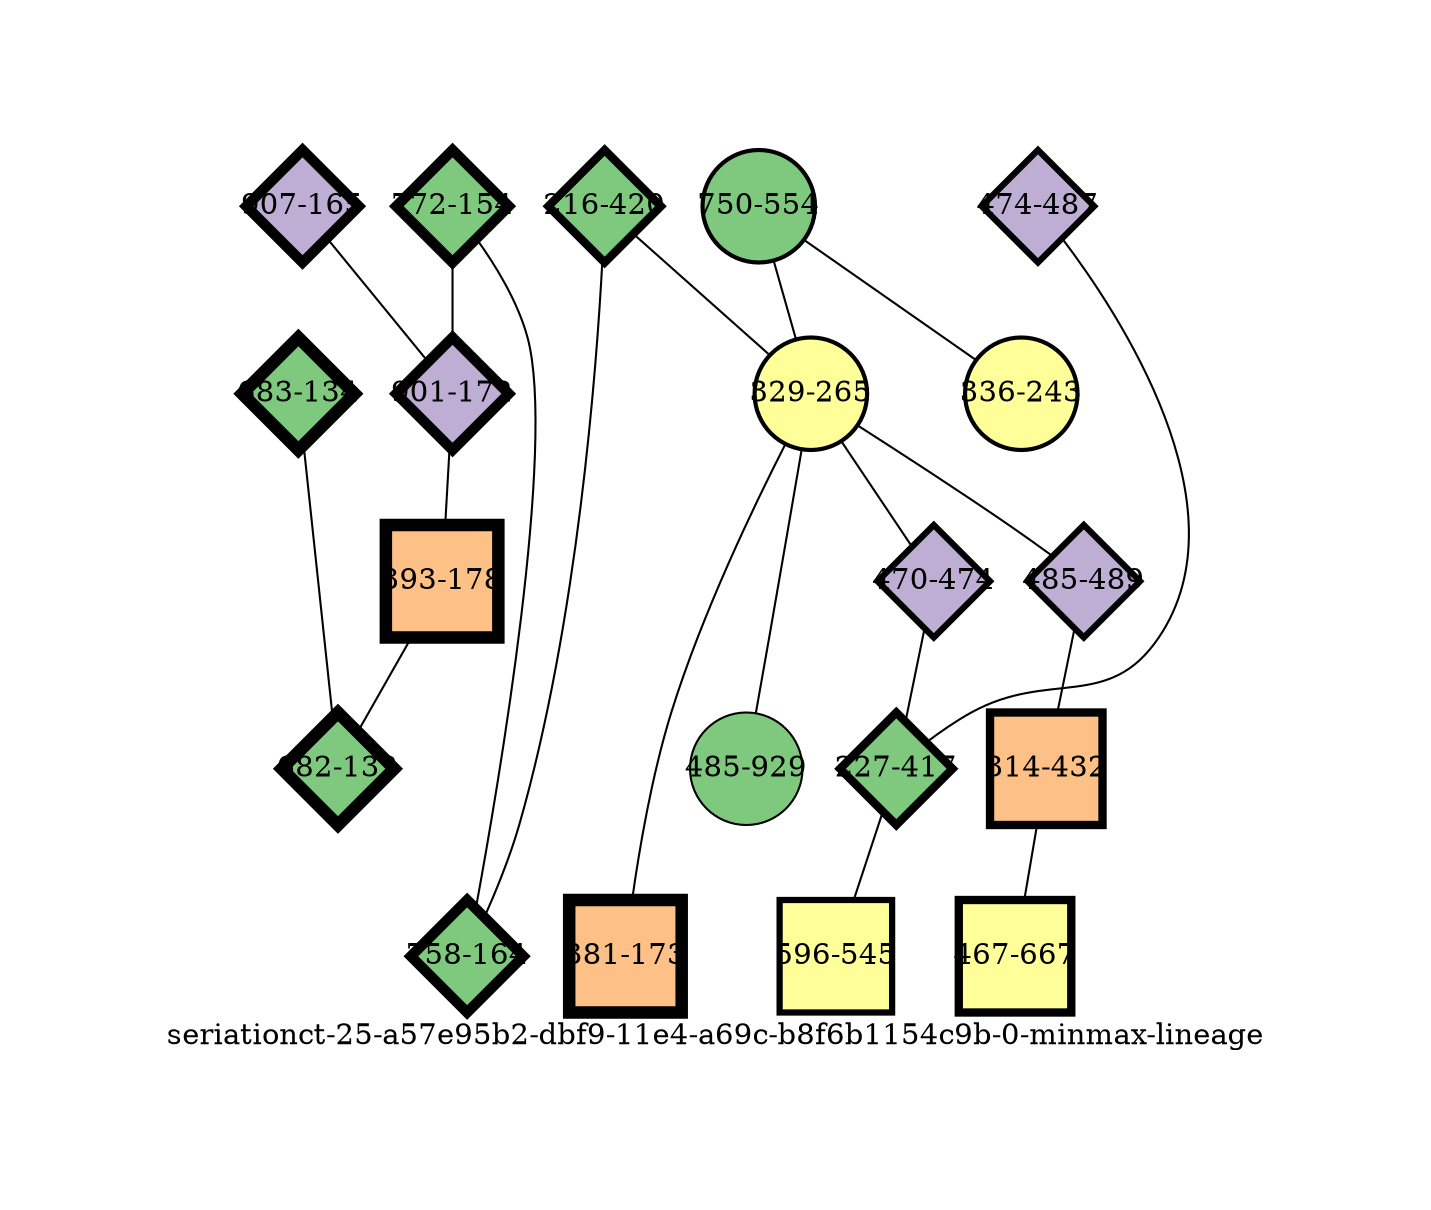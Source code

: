 strict graph "seriationct-25-a57e95b2-dbf9-11e4-a69c-b8f6b1154c9b-0-minmax-lineage" {
labelloc=b;
ratio=auto;
pad="1.0";
label="seriationct-25-a57e95b2-dbf9-11e4-a69c-b8f6b1154c9b-0-minmax-lineage";
node [width="0.75", style=filled, fixedsize=true, height="0.75", shape=circle, label=""];
0 [xCoordinate="154.0", appears_in_slice=5, yCoordinate="772.0", colorscheme=accent6, lineage_id=2, short_label="772-154", label="772-154", shape=diamond, cluster_id=0, fillcolor=1, size="500.0", id=1, penwidth="5.0"];
1 [xCoordinate="487.0", appears_in_slice=3, yCoordinate="474.0", colorscheme=accent6, lineage_id=2, short_label="474-487", label="474-487", shape=diamond, cluster_id=1, fillcolor=2, size="500.0", id=0, penwidth="3.0"];
2 [xCoordinate="420.0", appears_in_slice=4, yCoordinate="216.0", colorscheme=accent6, lineage_id=2, short_label="216-420", label="216-420", shape=diamond, cluster_id=0, fillcolor=1, size="500.0", id=2, penwidth="4.0"];
3 [xCoordinate="554.0", appears_in_slice=2, yCoordinate="750.0", colorscheme=accent6, lineage_id=0, short_label="750-554", label="750-554", shape=circle, cluster_id=0, fillcolor=1, size="500.0", id=3, penwidth="2.0"];
4 [xCoordinate="165.0", appears_in_slice=5, yCoordinate="907.0", colorscheme=accent6, lineage_id=2, short_label="907-165", label="907-165", shape=diamond, cluster_id=1, fillcolor=2, size="500.0", id=4, penwidth="5.0"];
5 [xCoordinate="243.0", appears_in_slice=2, yCoordinate="336.0", colorscheme=accent6, lineage_id=0, short_label="336-243", label="336-243", shape=circle, cluster_id=3, fillcolor=4, size="500.0", id=5, penwidth="2.0"];
6 [xCoordinate="172.0", appears_in_slice=5, yCoordinate="901.0", colorscheme=accent6, lineage_id=2, short_label="901-172", label="901-172", shape=diamond, cluster_id=1, fillcolor=2, size="500.0", id=10, penwidth="5.0"];
7 [xCoordinate="265.0", appears_in_slice=2, yCoordinate="329.0", colorscheme=accent6, lineage_id=0, short_label="329-265", label="329-265", shape=circle, cluster_id=3, fillcolor=4, size="500.0", id=7, penwidth="2.0"];
8 [xCoordinate="178.0", appears_in_slice=6, yCoordinate="393.0", colorscheme=accent6, lineage_id=1, short_label="393-178", label="393-178", shape=square, cluster_id=2, fillcolor=3, size="500.0", id=8, penwidth="6.0"];
9 [xCoordinate="489.0", appears_in_slice=3, yCoordinate="485.0", colorscheme=accent6, lineage_id=2, short_label="485-489", label="485-489", shape=diamond, cluster_id=1, fillcolor=2, size="500.0", id=9, penwidth="3.0"];
10 [xCoordinate="929.0", appears_in_slice=1, yCoordinate="485.0", colorscheme=accent6, lineage_id=0, short_label="485-929", label="485-929", shape=circle, cluster_id=0, fillcolor=1, size="500.0", id=17, penwidth="1.0"];
11 [xCoordinate="474.0", appears_in_slice=3, yCoordinate="470.0", colorscheme=accent6, lineage_id=2, short_label="470-474", label="470-474", shape=diamond, cluster_id=1, fillcolor=2, size="500.0", id=11, penwidth="3.0"];
12 [xCoordinate="134.0", appears_in_slice=6, yCoordinate="683.0", colorscheme=accent6, lineage_id=2, short_label="683-134", label="683-134", shape=diamond, cluster_id=0, fillcolor=1, size="500.0", id=12, penwidth="6.0"];
13 [xCoordinate="432.0", appears_in_slice=4, yCoordinate="314.0", colorscheme=accent6, lineage_id=1, short_label="314-432", label="314-432", shape=square, cluster_id=2, fillcolor=3, size="500.0", id=13, penwidth="4.0"];
14 [xCoordinate="417.0", appears_in_slice=4, yCoordinate="227.0", colorscheme=accent6, lineage_id=2, short_label="227-417", label="227-417", shape=diamond, cluster_id=0, fillcolor=1, size="500.0", id=15, penwidth="4.0"];
15 [xCoordinate="132.0", appears_in_slice=6, yCoordinate="682.0", colorscheme=accent6, lineage_id=2, short_label="682-132", label="682-132", shape=diamond, cluster_id=0, fillcolor=1, size="500.0", id=14, penwidth="6.0"];
16 [xCoordinate="667.0", appears_in_slice=4, yCoordinate="467.0", colorscheme=accent6, lineage_id=1, short_label="467-667", label="467-667", shape=square, cluster_id=3, fillcolor=4, size="500.0", id=6, penwidth="4.0"];
17 [xCoordinate="173.0", appears_in_slice=6, yCoordinate="381.0", colorscheme=accent6, lineage_id=1, short_label="381-173", label="381-173", shape=square, cluster_id=2, fillcolor=3, size="500.0", id=16, penwidth="6.0"];
18 [xCoordinate="545.0", appears_in_slice=3, yCoordinate="596.0", colorscheme=accent6, lineage_id=1, short_label="596-545", label="596-545", shape=square, cluster_id=3, fillcolor=4, size="500.0", id=18, penwidth="3.0"];
19 [xCoordinate="164.0", appears_in_slice=5, yCoordinate="758.0", colorscheme=accent6, lineage_id=2, short_label="758-164", label="758-164", shape=diamond, cluster_id=0, fillcolor=1, size="500.0", id=19, penwidth="5.0"];
0 -- 19  [inverseweight="47.6731294623", weight="0.0209761769634"];
0 -- 6  [inverseweight="1.41144982653", weight="0.708491354923"];
1 -- 14  [inverseweight="1.15006058679", weight="0.869519407489"];
2 -- 19  [inverseweight="1.45002478114", weight="0.689643386106"];
2 -- 7  [inverseweight="1.46470826137", weight="0.682729814788"];
3 -- 5  [inverseweight="26.1354186745", weight="0.0382622529394"];
3 -- 7  [inverseweight="3.25004387589", weight="0.307688153818"];
4 -- 6  [inverseweight="17.6556137887", weight="0.056639209034"];
6 -- 8  [inverseweight="1.41764273468", weight="0.705396342491"];
7 -- 9  [inverseweight="2.42245105118", weight="0.412805038729"];
7 -- 10  [inverseweight="2.1764654069", weight="0.459460553258"];
7 -- 11  [inverseweight="2.25688213507", weight="0.443089155814"];
7 -- 17  [inverseweight="1.10368553207", weight="0.906055185957"];
8 -- 15  [inverseweight="2.42724166439", weight="0.411990291148"];
9 -- 13  [inverseweight="2.3290858483", weight="0.42935300162"];
11 -- 14  [inverseweight="2.52990308633", weight="0.395272058208"];
12 -- 15  [inverseweight="11.4347338437", weight="0.0874528444363"];
13 -- 16  [inverseweight="21.1666878334", weight="0.0472440472441"];
14 -- 18  [inverseweight="1.10287976133", weight="0.906717155457"];
}
